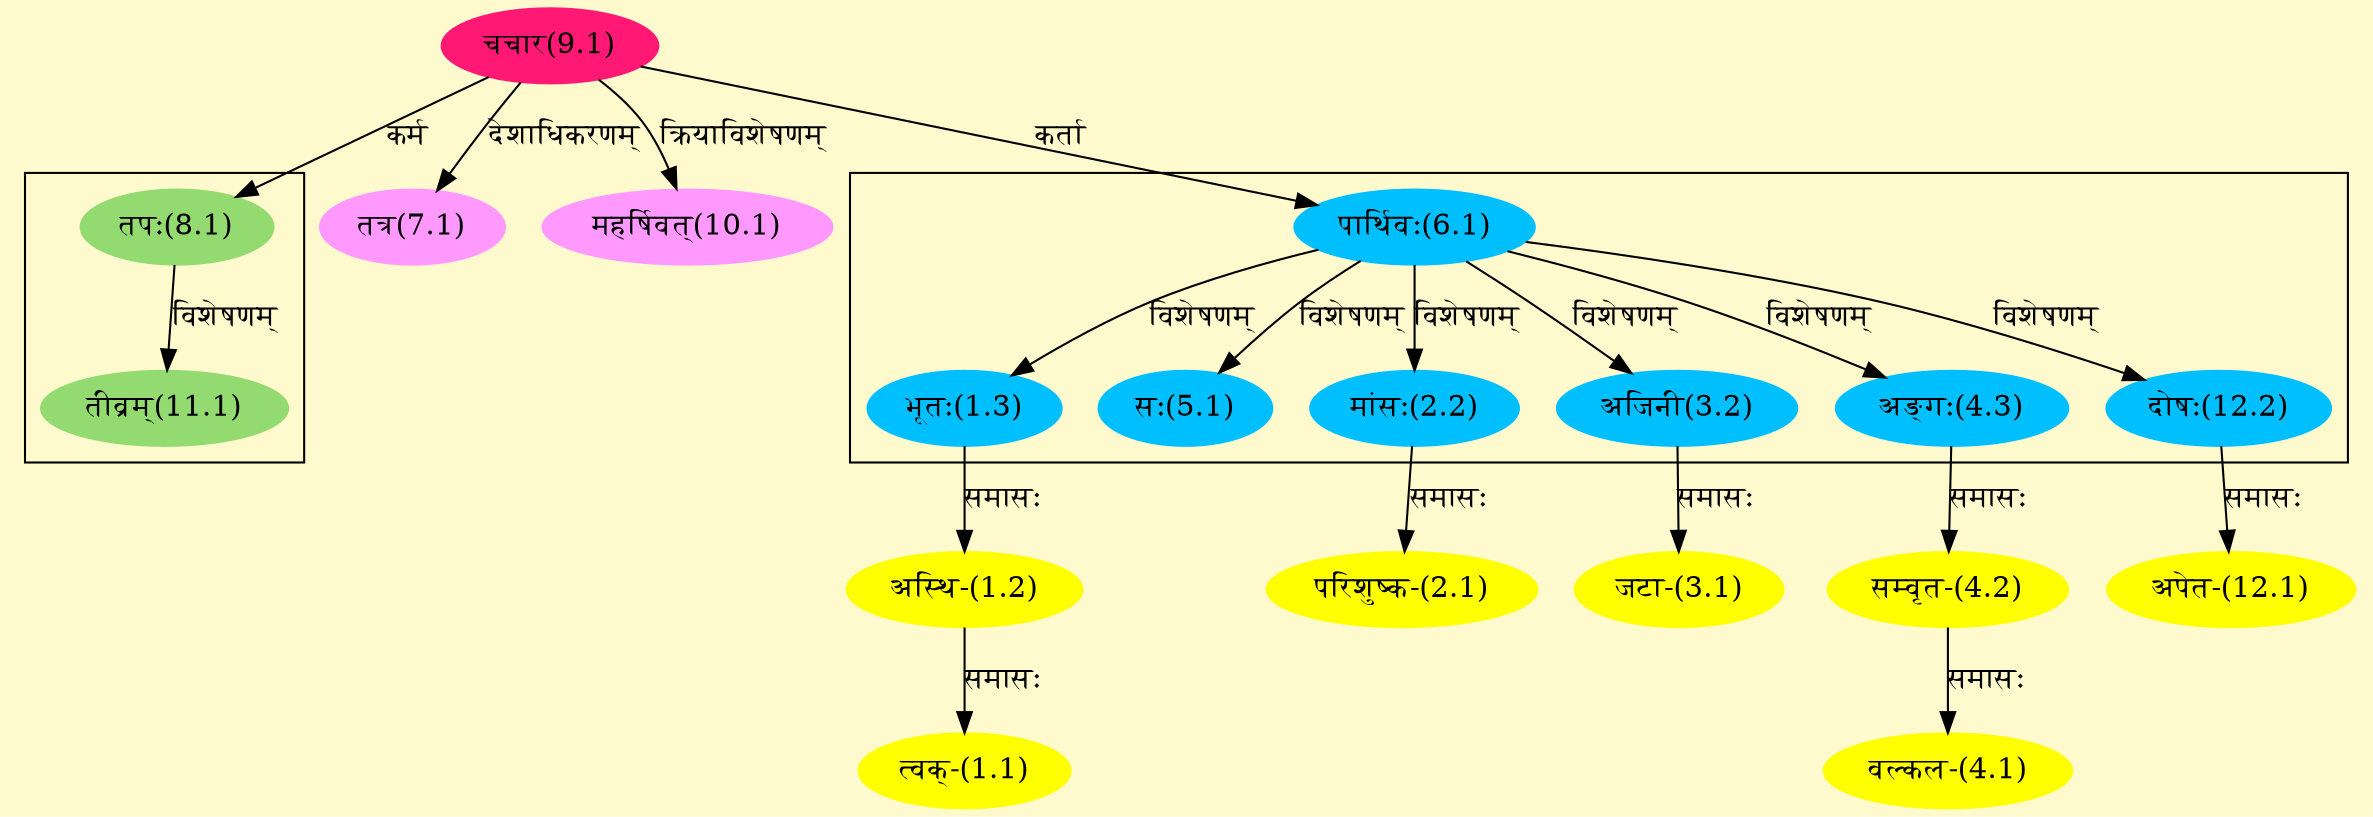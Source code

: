 digraph G{
rankdir=BT;
 compound=true;
 bgcolor="lemonchiffon1";

subgraph cluster_1{
Node1_3 [style=filled, color="#00BFFF" label = "भूतः(1.3)"]
Node6_1 [style=filled, color="#00BFFF" label = "पार्थिवः(6.1)"]
Node2_2 [style=filled, color="#00BFFF" label = "मांसः(2.2)"]
Node3_2 [style=filled, color="#00BFFF" label = "अजिनी(3.2)"]
Node4_3 [style=filled, color="#00BFFF" label = "अङ्गः(4.3)"]
Node5_1 [style=filled, color="#00BFFF" label = "सः(5.1)"]
Node12_2 [style=filled, color="#00BFFF" label = "दोषः(12.2)"]

}

subgraph cluster_2{
Node11_1 [style=filled, color="#93DB70" label = "तीव्रम्(11.1)"]
Node8_1 [style=filled, color="#93DB70" label = "तपः(8.1)"]

}
Node1_1 [style=filled, color="#FFFF00" label = "त्वक्-(1.1)"]
Node1_2 [style=filled, color="#FFFF00" label = "अस्थि-(1.2)"]
Node1_3 [style=filled, color="#00BFFF" label = "भूतः(1.3)"]
Node2_1 [style=filled, color="#FFFF00" label = "परिशुष्क-(2.1)"]
Node2_2 [style=filled, color="#00BFFF" label = "मांसः(2.2)"]
Node3_1 [style=filled, color="#FFFF00" label = "जटा-(3.1)"]
Node3_2 [style=filled, color="#00BFFF" label = "अजिनी(3.2)"]
Node4_1 [style=filled, color="#FFFF00" label = "वल्कल-(4.1)"]
Node4_2 [style=filled, color="#FFFF00" label = "सम्वृत-(4.2)"]
Node4_3 [style=filled, color="#00BFFF" label = "अङ्गः(4.3)"]
Node6_1 [style=filled, color="#00BFFF" label = "पार्थिवः(6.1)"]
Node9_1 [style=filled, color="#FF1975" label = "चचार(9.1)"]
Node7_1 [style=filled, color="#FF99FF" label = "तत्र(7.1)"]
Node8_1 [style=filled, color="#93DB70" label = "तपः(8.1)"]
Node [style=filled, color="" label = "()"]
Node10_1 [style=filled, color="#FF99FF" label = "महर्षिवत्(10.1)"]
Node12_1 [style=filled, color="#FFFF00" label = "अपेत-(12.1)"]
Node12_2 [style=filled, color="#00BFFF" label = "दोषः(12.2)"]
/* Start of Relations section */

Node1_1 -> Node1_2 [  label="समासः"  dir="back" ]
Node1_2 -> Node1_3 [  label="समासः"  dir="back" ]
Node1_3 -> Node6_1 [  label="विशेषणम्"  dir="back" ]
Node2_1 -> Node2_2 [  label="समासः"  dir="back" ]
Node2_2 -> Node6_1 [  label="विशेषणम्"  dir="back" ]
Node3_1 -> Node3_2 [  label="समासः"  dir="back" ]
Node3_2 -> Node6_1 [  label="विशेषणम्"  dir="back" ]
Node4_1 -> Node4_2 [  label="समासः"  dir="back" ]
Node4_2 -> Node4_3 [  label="समासः"  dir="back" ]
Node4_3 -> Node6_1 [  label="विशेषणम्"  dir="back" ]
Node5_1 -> Node6_1 [  label="विशेषणम्"  dir="back" ]
Node6_1 -> Node9_1 [  label="कर्ता"  dir="back" ]
Node7_1 -> Node9_1 [  label="देशाधिकरणम्"  dir="back" ]
Node8_1 -> Node9_1 [  label="कर्म"  dir="back" ]
Node10_1 -> Node9_1 [  label="क्रियाविशेषणम्"  dir="back" ]
Node11_1 -> Node8_1 [  label="विशेषणम्"  dir="back" ]
Node12_1 -> Node12_2 [  label="समासः"  dir="back" ]
Node12_2 -> Node6_1 [  label="विशेषणम्"  dir="back" ]
}
